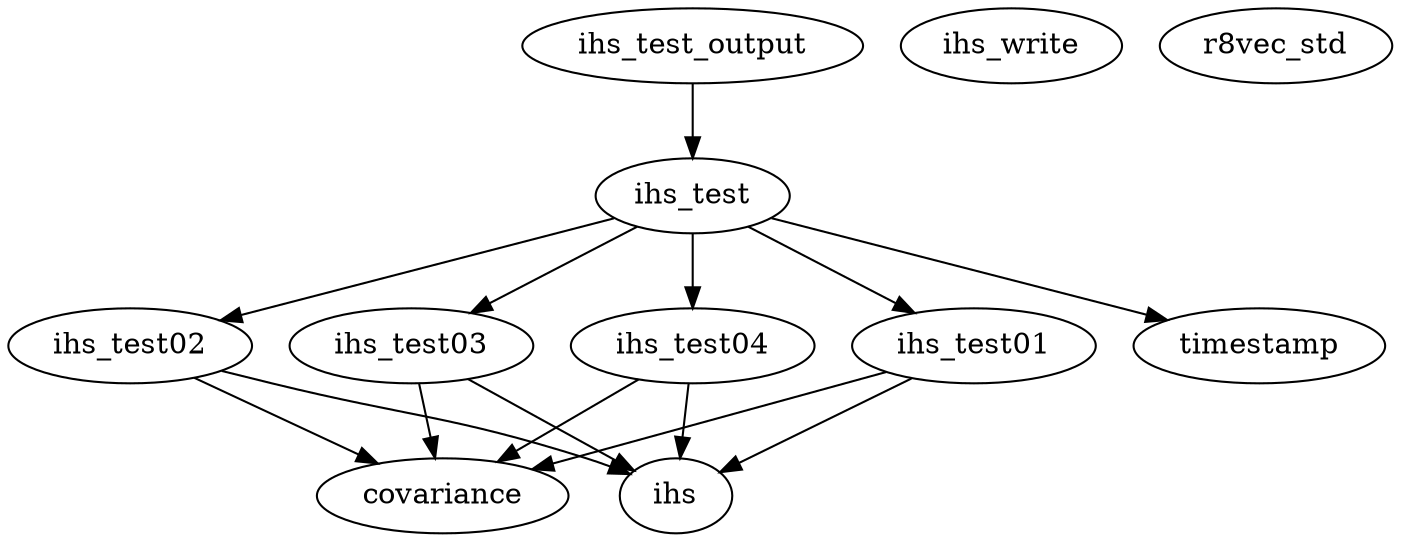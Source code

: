 /* Created by mdot for Matlab */
digraph m2html {
  ihs_test -> ihs_test01;
  ihs_test -> ihs_test02;
  ihs_test -> ihs_test03;
  ihs_test -> ihs_test04;
  ihs_test -> timestamp;
  ihs_test01 -> covariance;
  ihs_test01 -> ihs;
  ihs_test02 -> covariance;
  ihs_test02 -> ihs;
  ihs_test03 -> covariance;
  ihs_test03 -> ihs;
  ihs_test04 -> covariance;
  ihs_test04 -> ihs;
  ihs_test_output -> ihs_test;

  covariance [URL="covariance.html"];
  ihs [URL="ihs.html"];
  ihs_test [URL="ihs_test.html"];
  ihs_test01 [URL="ihs_test01.html"];
  ihs_test02 [URL="ihs_test02.html"];
  ihs_test03 [URL="ihs_test03.html"];
  ihs_test04 [URL="ihs_test04.html"];
  ihs_test_output [URL="ihs_test_output.html"];
  ihs_write [URL="ihs_write.html"];
  r8vec_std [URL="r8vec_std.html"];
  timestamp [URL="timestamp.html"];
}